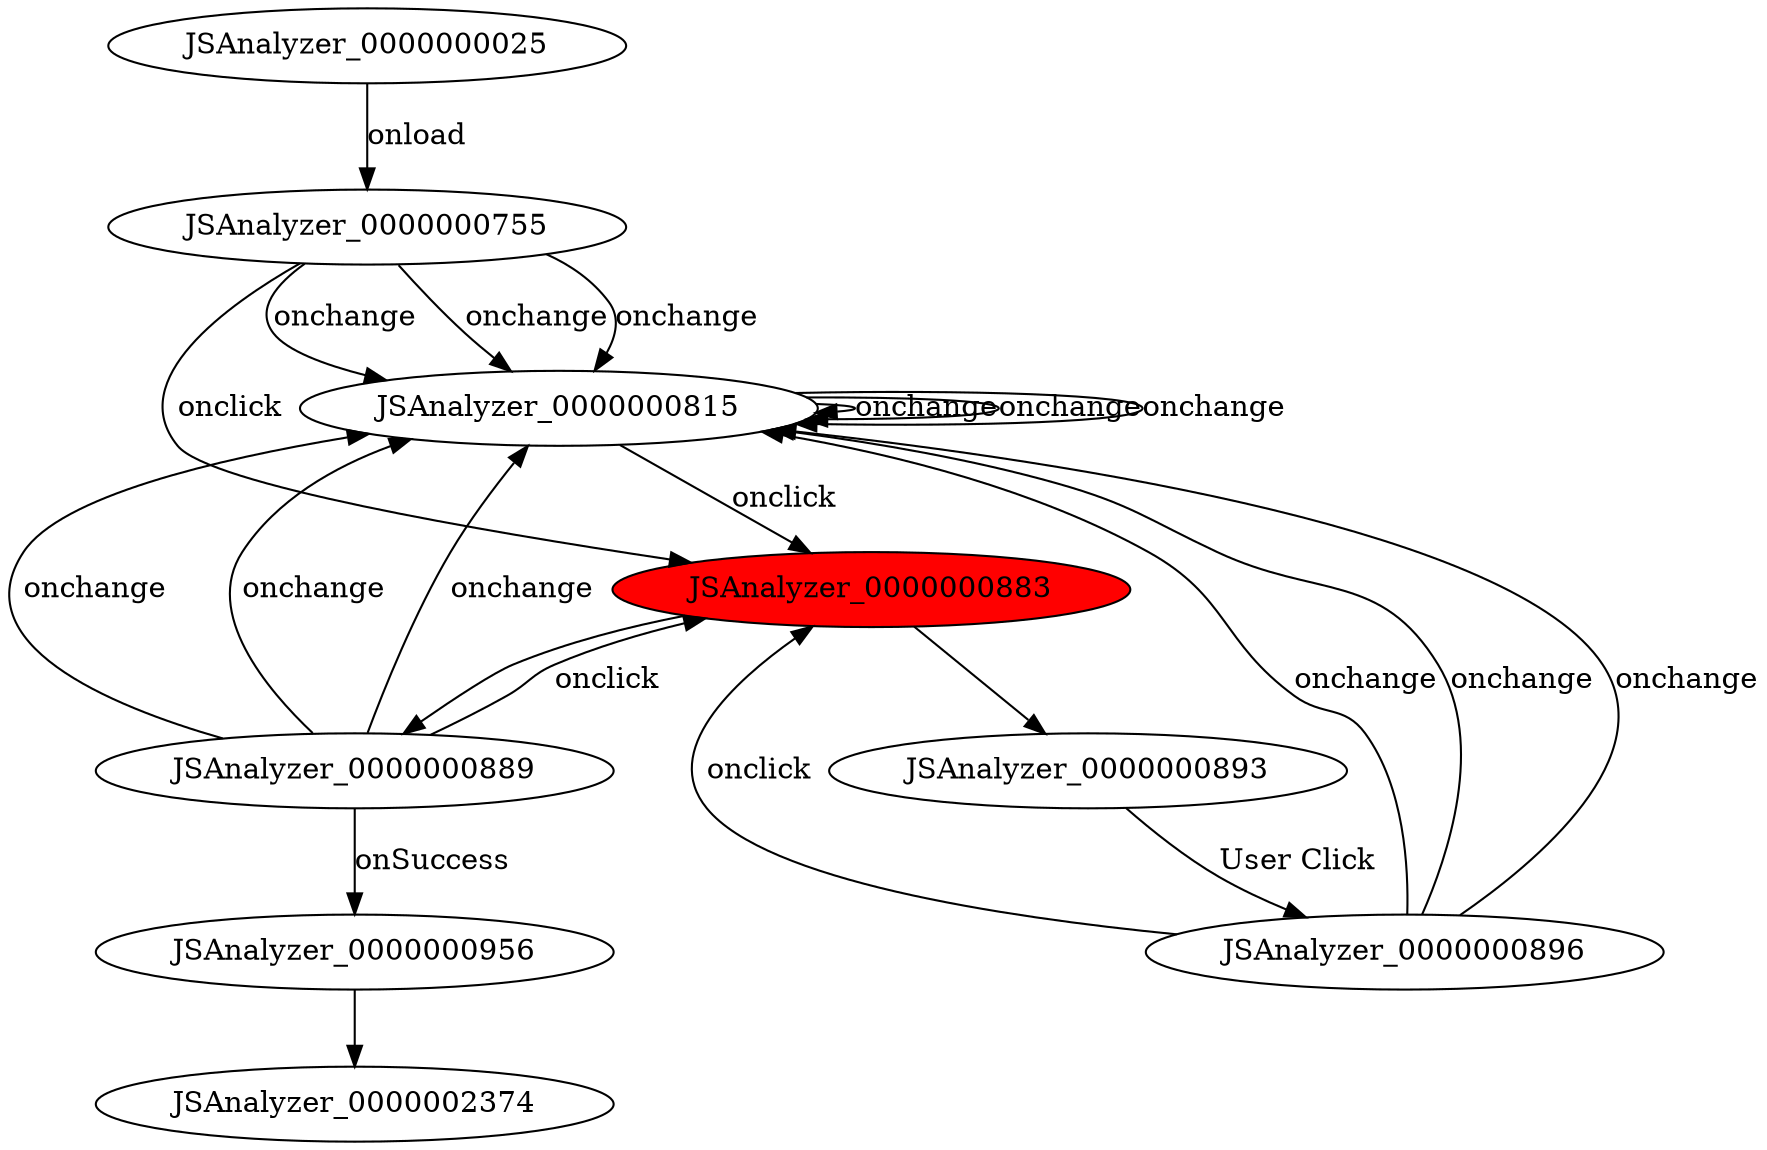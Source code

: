 digraph FSM {
JSAnalyzer_0000000025 [];
JSAnalyzer_0000000755 [];
JSAnalyzer_0000000815 [];
JSAnalyzer_0000000883 [style=filled,fillcolor=red];
JSAnalyzer_0000000889 [];
JSAnalyzer_0000000893 [];
JSAnalyzer_0000000956 [];
JSAnalyzer_0000000896 [];
JSAnalyzer_0000000883 -> JSAnalyzer_0000000889 []
JSAnalyzer_0000000883 -> JSAnalyzer_0000000893 []
JSAnalyzer_0000000025 -> JSAnalyzer_0000000755 [label="onload"]
JSAnalyzer_0000000755 -> JSAnalyzer_0000000815 [label="onchange"]
JSAnalyzer_0000000755 -> JSAnalyzer_0000000815 [label="onchange"]
JSAnalyzer_0000000755 -> JSAnalyzer_0000000815 [label="onchange"]
JSAnalyzer_0000000755 -> JSAnalyzer_0000000883 [label="onclick"]
JSAnalyzer_0000000815 -> JSAnalyzer_0000000815 [label="onchange"]
JSAnalyzer_0000000815 -> JSAnalyzer_0000000815 [label="onchange"]
JSAnalyzer_0000000815 -> JSAnalyzer_0000000815 [label="onchange"]
JSAnalyzer_0000000815 -> JSAnalyzer_0000000883 [label="onclick"]
JSAnalyzer_0000000889 -> JSAnalyzer_0000000956 [label="onSuccess"]
JSAnalyzer_0000000889 -> JSAnalyzer_0000000815 [label="onchange"]
JSAnalyzer_0000000889 -> JSAnalyzer_0000000815 [label="onchange"]
JSAnalyzer_0000000889 -> JSAnalyzer_0000000815 [label="onchange"]
JSAnalyzer_0000000889 -> JSAnalyzer_0000000883 [label="onclick"]
JSAnalyzer_0000000893 -> JSAnalyzer_0000000896 [label="User Click"]
JSAnalyzer_0000000896 -> JSAnalyzer_0000000815 [label="onchange"]
JSAnalyzer_0000000896 -> JSAnalyzer_0000000815 [label="onchange"]
JSAnalyzer_0000000896 -> JSAnalyzer_0000000815 [label="onchange"]
JSAnalyzer_0000000896 -> JSAnalyzer_0000000883 [label="onclick"]
JSAnalyzer_0000000956 -> JSAnalyzer_0000002374 []
}
